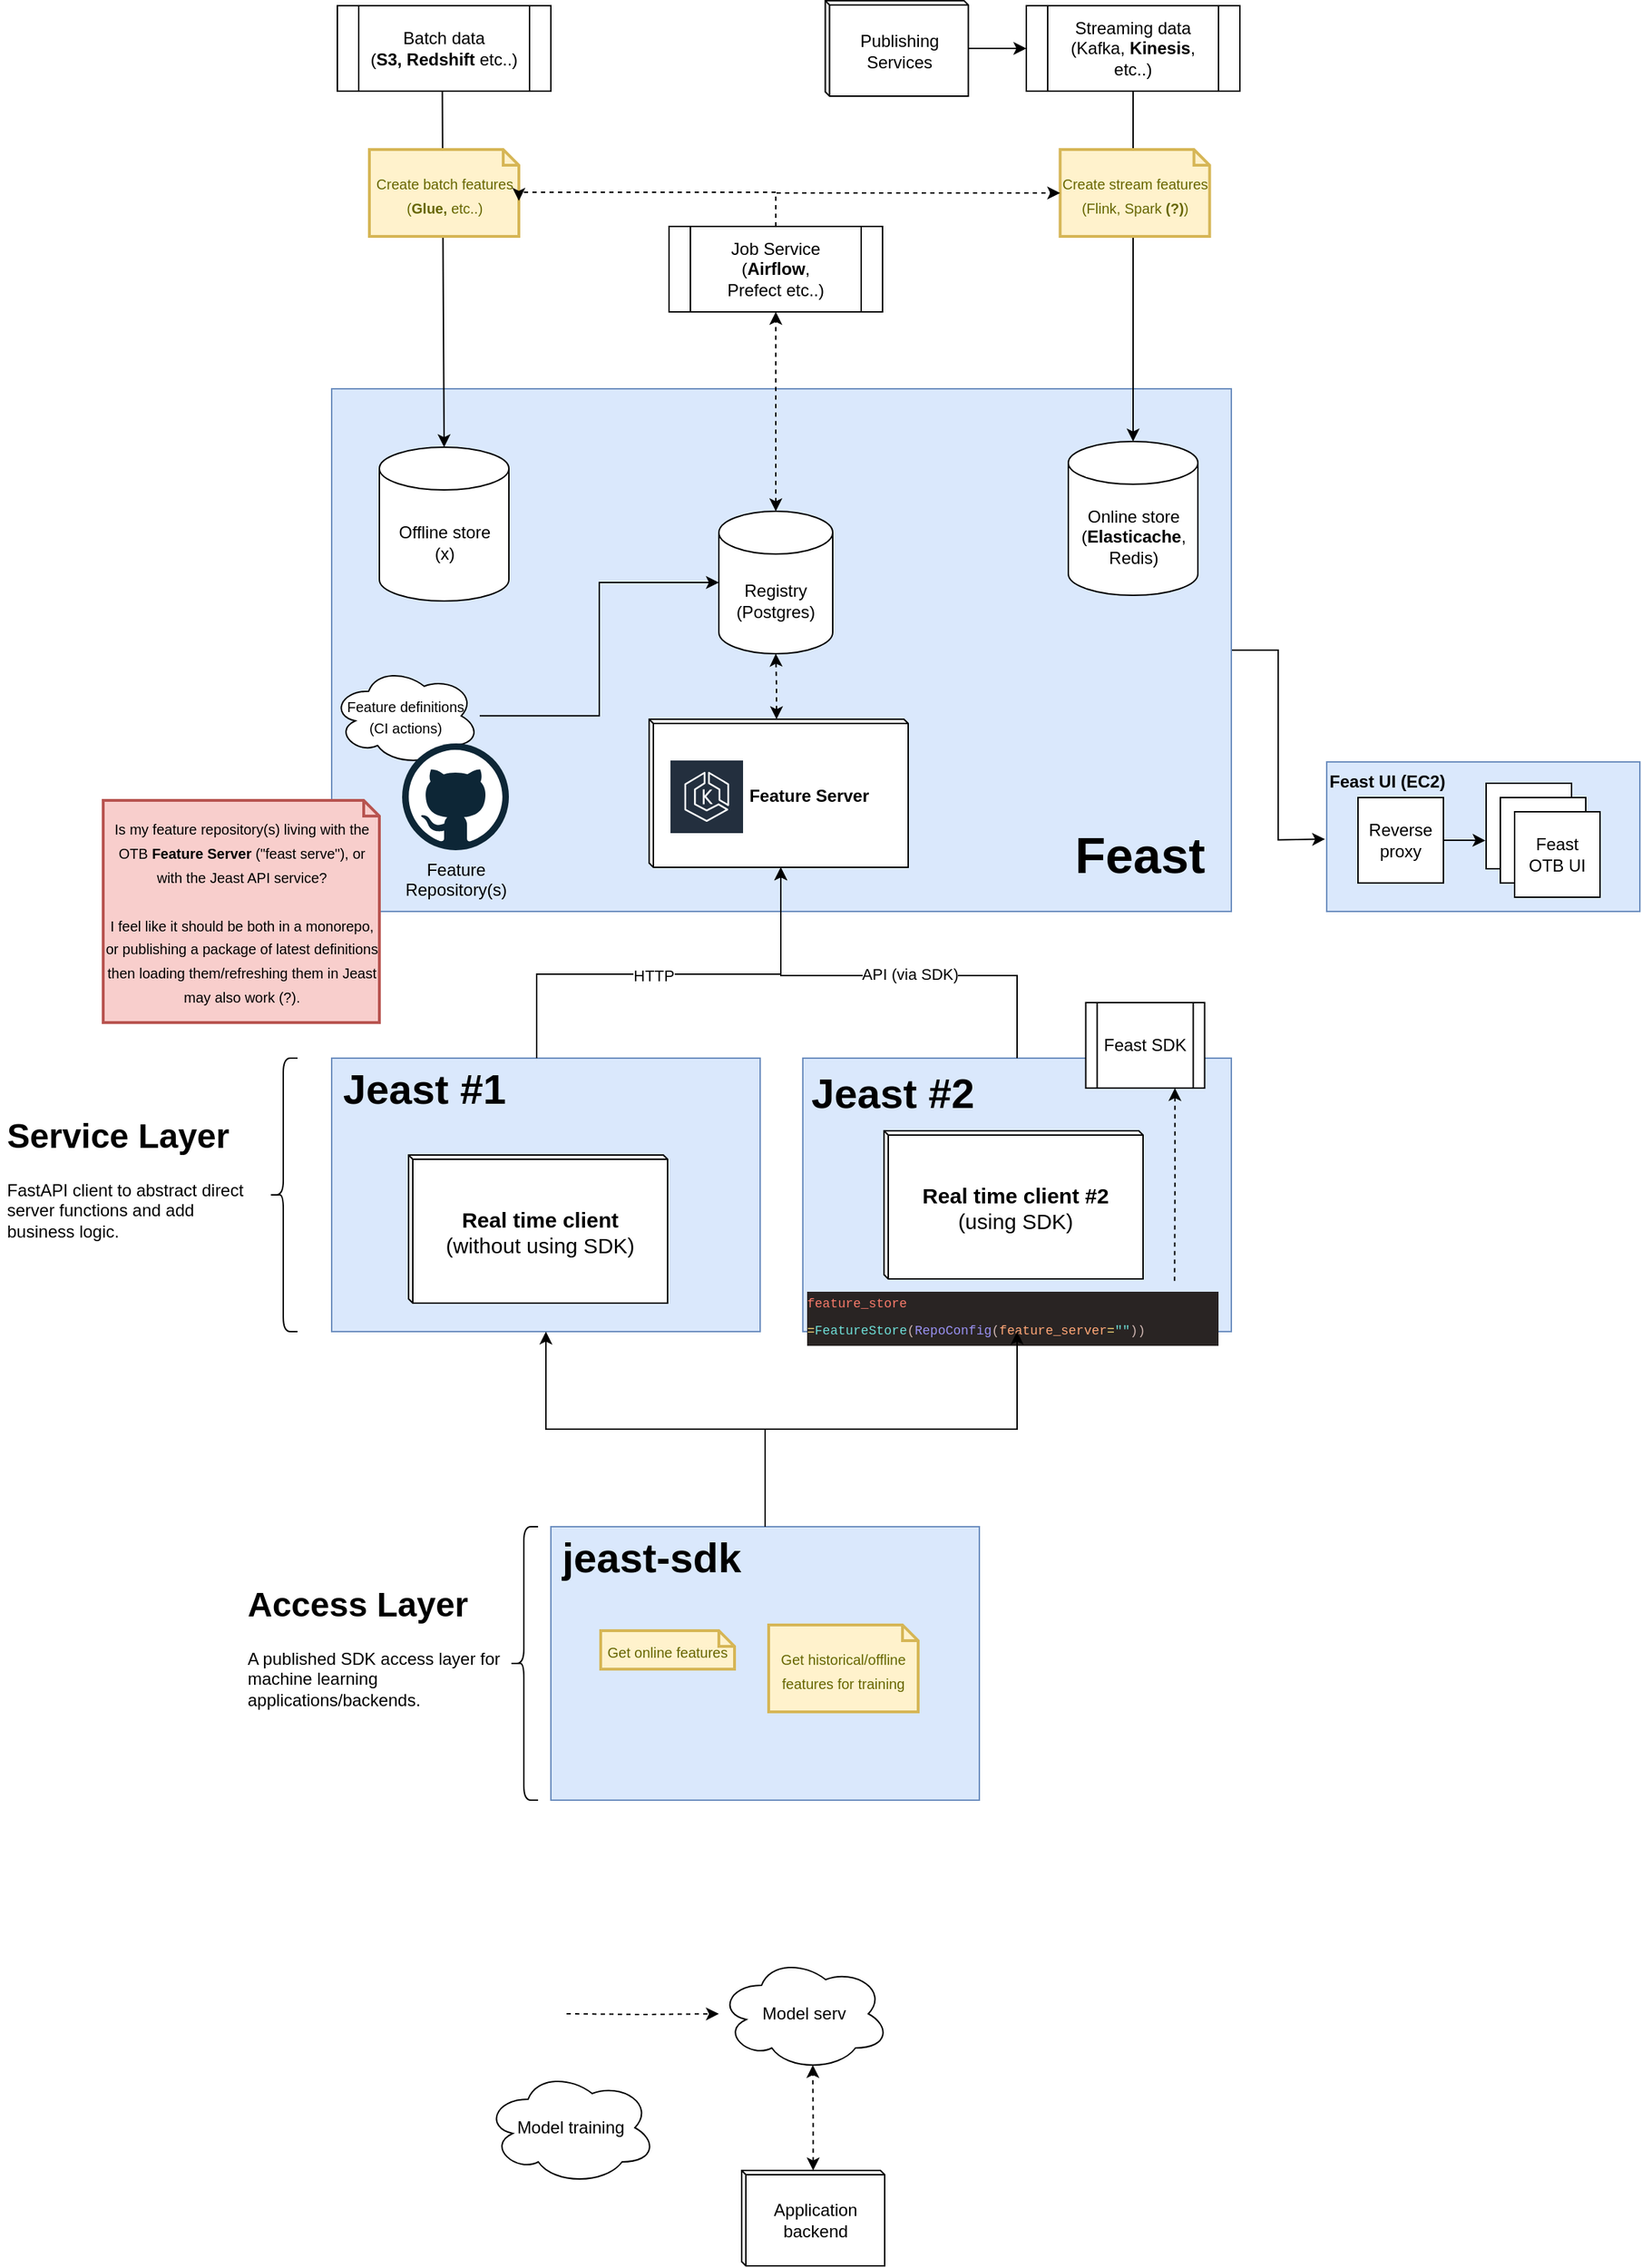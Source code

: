 <mxfile version="22.1.3" type="github">
  <diagram name="Page-1" id="r8mbdwAtOHCK5GiDy4ch">
    <mxGraphModel dx="1880" dy="1473" grid="0" gridSize="10" guides="1" tooltips="1" connect="1" arrows="1" fold="1" page="0" pageScale="1" pageWidth="827" pageHeight="1169" math="0" shadow="0">
      <root>
        <mxCell id="0" />
        <mxCell id="1" parent="0" />
        <mxCell id="qK7Ihf6GJC0ydESjj7_p-162" style="edgeStyle=orthogonalEdgeStyle;rounded=0;orthogonalLoop=1;jettySize=auto;html=1;" edge="1" parent="1" source="qK7Ihf6GJC0ydESjj7_p-80">
          <mxGeometry relative="1" as="geometry">
            <mxPoint x="745.842" y="749.211" as="targetPoint" />
          </mxGeometry>
        </mxCell>
        <mxCell id="qK7Ihf6GJC0ydESjj7_p-80" value="" style="rounded=0;whiteSpace=wrap;html=1;fillColor=#dae8fc;strokeColor=#6c8ebf;" vertex="1" parent="1">
          <mxGeometry x="48" y="433" width="632" height="367" as="geometry" />
        </mxCell>
        <mxCell id="qK7Ihf6GJC0ydESjj7_p-19" value="Batch data&lt;br&gt;(&lt;b&gt;S3,&amp;nbsp;Redshift &lt;/b&gt;etc..)" style="shape=process;whiteSpace=wrap;html=1;backgroundOutline=1;" vertex="1" parent="1">
          <mxGeometry x="52" y="164" width="150" height="60" as="geometry" />
        </mxCell>
        <mxCell id="qK7Ihf6GJC0ydESjj7_p-20" value="Streaming data (Kafka, &lt;b&gt;Kinesis&lt;/b&gt;,&lt;br&gt;etc..)" style="shape=process;whiteSpace=wrap;html=1;backgroundOutline=1;" vertex="1" parent="1">
          <mxGeometry x="536" y="164" width="150" height="60" as="geometry" />
        </mxCell>
        <mxCell id="qK7Ihf6GJC0ydESjj7_p-24" style="edgeStyle=orthogonalEdgeStyle;rounded=0;orthogonalLoop=1;jettySize=auto;html=1;entryX=0;entryY=0.5;entryDx=0;entryDy=0;" edge="1" parent="1" source="qK7Ihf6GJC0ydESjj7_p-21" target="qK7Ihf6GJC0ydESjj7_p-20">
          <mxGeometry relative="1" as="geometry" />
        </mxCell>
        <mxCell id="qK7Ihf6GJC0ydESjj7_p-21" value="Publishing Services" style="shape=cube;whiteSpace=wrap;html=1;boundedLbl=1;backgroundOutline=1;darkOpacity=0.05;darkOpacity2=0.1;size=3;" vertex="1" parent="1">
          <mxGeometry x="394.75" y="160.5" width="100.5" height="67" as="geometry" />
        </mxCell>
        <mxCell id="qK7Ihf6GJC0ydESjj7_p-43" style="edgeStyle=orthogonalEdgeStyle;rounded=0;orthogonalLoop=1;jettySize=auto;html=1;exitX=0.5;exitY=0;exitDx=0;exitDy=0;exitPerimeter=0;entryX=0.5;entryY=1;entryDx=0;entryDy=0;dashed=1;startArrow=classic;startFill=1;endArrow=classic;endFill=1;" edge="1" parent="1" source="qK7Ihf6GJC0ydESjj7_p-31" target="qK7Ihf6GJC0ydESjj7_p-42">
          <mxGeometry relative="1" as="geometry" />
        </mxCell>
        <mxCell id="qK7Ihf6GJC0ydESjj7_p-31" value="Registry&lt;br&gt;(Postgres)" style="shape=cylinder3;whiteSpace=wrap;html=1;boundedLbl=1;backgroundOutline=1;size=15;" vertex="1" parent="1">
          <mxGeometry x="320" y="519" width="80" height="100" as="geometry" />
        </mxCell>
        <mxCell id="qK7Ihf6GJC0ydESjj7_p-42" value="Job Service&lt;br&gt;(&lt;b&gt;Airflow&lt;/b&gt;, &lt;br&gt;Prefect etc..)" style="shape=process;whiteSpace=wrap;html=1;backgroundOutline=1;" vertex="1" parent="1">
          <mxGeometry x="285" y="319" width="150" height="60" as="geometry" />
        </mxCell>
        <mxCell id="qK7Ihf6GJC0ydESjj7_p-44" value="Online store&lt;br style=&quot;border-color: var(--border-color);&quot;&gt;(&lt;b style=&quot;border-color: var(--border-color);&quot;&gt;Elasticache&lt;/b&gt;, Redis)" style="shape=cylinder3;whiteSpace=wrap;html=1;boundedLbl=1;backgroundOutline=1;size=15;" vertex="1" parent="1">
          <mxGeometry x="565.5" y="470" width="91" height="108" as="geometry" />
        </mxCell>
        <mxCell id="qK7Ihf6GJC0ydESjj7_p-50" style="edgeStyle=orthogonalEdgeStyle;rounded=0;orthogonalLoop=1;jettySize=auto;html=1;entryX=0.5;entryY=0;entryDx=0;entryDy=0;entryPerimeter=0;" edge="1" parent="1" source="qK7Ihf6GJC0ydESjj7_p-20" target="qK7Ihf6GJC0ydESjj7_p-44">
          <mxGeometry relative="1" as="geometry" />
        </mxCell>
        <mxCell id="qK7Ihf6GJC0ydESjj7_p-51" value="&lt;font style=&quot;font-size: 10px;&quot;&gt;Create stream features&lt;br&gt;(Flink, Spark&amp;nbsp;&lt;b&gt;(?)&lt;/b&gt;)&lt;/font&gt;" style="shape=note;strokeWidth=2;fontSize=14;size=11;whiteSpace=wrap;html=1;fillColor=#fff2cc;strokeColor=#d6b656;fontColor=#666600;" vertex="1" parent="1">
          <mxGeometry x="559.75" y="265" width="105" height="61" as="geometry" />
        </mxCell>
        <mxCell id="qK7Ihf6GJC0ydESjj7_p-52" value="Offline store&lt;br style=&quot;border-color: var(--border-color);&quot;&gt;(x)" style="shape=cylinder3;whiteSpace=wrap;html=1;boundedLbl=1;backgroundOutline=1;size=15;" vertex="1" parent="1">
          <mxGeometry x="81.5" y="474" width="91" height="108" as="geometry" />
        </mxCell>
        <mxCell id="qK7Ihf6GJC0ydESjj7_p-53" style="edgeStyle=orthogonalEdgeStyle;rounded=0;orthogonalLoop=1;jettySize=auto;html=1;entryX=0.5;entryY=0;entryDx=0;entryDy=0;entryPerimeter=0;" edge="1" parent="1" target="qK7Ihf6GJC0ydESjj7_p-52">
          <mxGeometry relative="1" as="geometry">
            <mxPoint x="125.75" y="224" as="sourcePoint" />
            <mxPoint x="125.75" y="366" as="targetPoint" />
          </mxGeometry>
        </mxCell>
        <mxCell id="qK7Ihf6GJC0ydESjj7_p-55" value="&lt;font style=&quot;font-size: 10px;&quot;&gt;Create batch features&lt;br&gt;(&lt;b&gt;Glue,&amp;nbsp;&lt;/b&gt;etc..)&lt;/font&gt;" style="shape=note;strokeWidth=2;fontSize=14;size=11;whiteSpace=wrap;html=1;fillColor=#fff2cc;strokeColor=#d6b656;fontColor=#666600;" vertex="1" parent="1">
          <mxGeometry x="74.5" y="265" width="105" height="61" as="geometry" />
        </mxCell>
        <mxCell id="qK7Ihf6GJC0ydESjj7_p-59" style="edgeStyle=orthogonalEdgeStyle;rounded=0;orthogonalLoop=1;jettySize=auto;html=1;entryX=0;entryY=0;entryDx=105;entryDy=36;entryPerimeter=0;exitX=0.5;exitY=0;exitDx=0;exitDy=0;dashed=1;" edge="1" parent="1" source="qK7Ihf6GJC0ydESjj7_p-42" target="qK7Ihf6GJC0ydESjj7_p-55">
          <mxGeometry relative="1" as="geometry">
            <Array as="points">
              <mxPoint x="360" y="295" />
              <mxPoint x="179" y="295" />
            </Array>
          </mxGeometry>
        </mxCell>
        <mxCell id="qK7Ihf6GJC0ydESjj7_p-61" style="edgeStyle=orthogonalEdgeStyle;rounded=0;orthogonalLoop=1;jettySize=auto;html=1;exitX=0.5;exitY=0;exitDx=0;exitDy=0;entryX=0;entryY=0.5;entryDx=0;entryDy=0;entryPerimeter=0;dashed=1;" edge="1" parent="1" source="qK7Ihf6GJC0ydESjj7_p-42" target="qK7Ihf6GJC0ydESjj7_p-51">
          <mxGeometry relative="1" as="geometry" />
        </mxCell>
        <mxCell id="qK7Ihf6GJC0ydESjj7_p-81" value="&lt;font style=&quot;font-size: 35px;&quot;&gt;Feast&lt;/font&gt;" style="text;html=1;strokeColor=none;fillColor=none;align=center;verticalAlign=middle;whiteSpace=wrap;rounded=0;fontStyle=1" vertex="1" parent="1">
          <mxGeometry x="586" y="745" width="60" height="30" as="geometry" />
        </mxCell>
        <mxCell id="qK7Ihf6GJC0ydESjj7_p-95" value="Feast UI (EC2)&#xa;&#xa;&#xa;&#xa;&#xa;&#xa;" style="group;fillColor=#DAE8FC;strokeColor=#6c8ebf;align=left;fontStyle=1;container=0;" vertex="1" connectable="0" parent="1">
          <mxGeometry x="747" y="695" width="220" height="105" as="geometry" />
        </mxCell>
        <mxCell id="qK7Ihf6GJC0ydESjj7_p-102" value="&lt;b&gt;&amp;nbsp; &amp;nbsp; &amp;nbsp; &amp;nbsp; &amp;nbsp; &amp;nbsp; Feature Server&lt;/b&gt;" style="shape=cube;whiteSpace=wrap;html=1;boundedLbl=1;backgroundOutline=1;darkOpacity=0.05;darkOpacity2=0.1;size=3;" vertex="1" parent="1">
          <mxGeometry x="271" y="665" width="182" height="104" as="geometry" />
        </mxCell>
        <mxCell id="qK7Ihf6GJC0ydESjj7_p-106" value="" style="rounded=0;whiteSpace=wrap;html=1;fillColor=#dae8fc;strokeColor=#6c8ebf;" vertex="1" parent="1">
          <mxGeometry x="379" y="903" width="301" height="192" as="geometry" />
        </mxCell>
        <mxCell id="qK7Ihf6GJC0ydESjj7_p-108" value="&lt;font style=&quot;font-size: 15px;&quot;&gt;&lt;b&gt;Real time client #2&lt;br&gt;&lt;/b&gt;(using SDK)&lt;/font&gt;" style="shape=cube;whiteSpace=wrap;html=1;boundedLbl=1;backgroundOutline=1;darkOpacity=0.05;darkOpacity2=0.1;size=3;" vertex="1" parent="1">
          <mxGeometry x="436" y="954" width="182" height="104" as="geometry" />
        </mxCell>
        <mxCell id="qK7Ihf6GJC0ydESjj7_p-109" value="Feast SDK" style="shape=process;whiteSpace=wrap;html=1;backgroundOutline=1;" vertex="1" parent="1">
          <mxGeometry x="577.75" y="864" width="83.5" height="60" as="geometry" />
        </mxCell>
        <mxCell id="qK7Ihf6GJC0ydESjj7_p-115" value="&lt;div style=&quot;background-color: rgb(41, 36, 35); font-family: Consolas, &amp;quot;Courier New&amp;quot;, monospace; font-weight: normal; line-height: 19px; font-size: 9px;&quot;&gt;&lt;div style=&quot;&quot;&gt;&lt;span style=&quot;color: rgb(247, 122, 106);&quot;&gt;feature_store&lt;/span&gt;&lt;span style=&quot;color: rgb(190, 171, 167);&quot;&gt; &lt;/span&gt;&lt;span style=&quot;color: rgb(247, 217, 121);&quot;&gt;=&lt;/span&gt;&lt;span style=&quot;color: rgb(110, 221, 214);&quot;&gt;FeatureStore&lt;/span&gt;&lt;span style=&quot;color: rgb(206, 181, 176);&quot;&gt;(&lt;/span&gt;&lt;span style=&quot;color: rgb(153, 145, 241);&quot;&gt;RepoConfig&lt;/span&gt;&lt;span style=&quot;color: rgb(206, 181, 176);&quot;&gt;(&lt;/span&gt;&lt;span style=&quot;color: rgb(255, 167, 119);&quot;&gt;feature_server&lt;/span&gt;&lt;span style=&quot;color: rgb(247, 217, 121);&quot;&gt;=&lt;/span&gt;&lt;font style=&quot;font-size: 9px;&quot; color=&quot;#6eddd6&quot;&gt;&quot;&quot;&lt;/font&gt;&lt;span style=&quot;color: rgb(206, 181, 176);&quot;&gt;))&lt;/span&gt;&lt;/div&gt;&lt;/div&gt;" style="text;whiteSpace=wrap;html=1;" vertex="1" parent="1">
          <mxGeometry x="380" y="1060" width="291" height="30" as="geometry" />
        </mxCell>
        <mxCell id="qK7Ihf6GJC0ydESjj7_p-123" value="&lt;font style=&quot;font-size: 10px;&quot;&gt;Feature definitions&lt;br style=&quot;border-color: var(--border-color);&quot;&gt;(CI actions)&lt;/font&gt;" style="ellipse;shape=cloud;whiteSpace=wrap;html=1;" vertex="1" parent="1">
          <mxGeometry x="48" y="628" width="104" height="69.33" as="geometry" />
        </mxCell>
        <mxCell id="qK7Ihf6GJC0ydESjj7_p-124" value="Feature &lt;br&gt;Repository(s)" style="dashed=0;outlineConnect=0;html=1;align=center;labelPosition=center;verticalLabelPosition=bottom;verticalAlign=top;shape=mxgraph.weblogos.github" vertex="1" parent="1">
          <mxGeometry x="97.5" y="682.0" width="75" height="75" as="geometry" />
        </mxCell>
        <mxCell id="qK7Ihf6GJC0ydESjj7_p-126" style="edgeStyle=orthogonalEdgeStyle;rounded=0;orthogonalLoop=1;jettySize=auto;html=1;exitX=0;exitY=0;exitDx=89.5;exitDy=0;exitPerimeter=0;entryX=0.5;entryY=1;entryDx=0;entryDy=0;entryPerimeter=0;dashed=1;startArrow=classic;startFill=1;" edge="1" parent="1" source="qK7Ihf6GJC0ydESjj7_p-102" target="qK7Ihf6GJC0ydESjj7_p-31">
          <mxGeometry relative="1" as="geometry" />
        </mxCell>
        <mxCell id="qK7Ihf6GJC0ydESjj7_p-127" style="edgeStyle=orthogonalEdgeStyle;rounded=0;orthogonalLoop=1;jettySize=auto;html=1;entryX=0;entryY=0.5;entryDx=0;entryDy=0;entryPerimeter=0;" edge="1" parent="1" source="qK7Ihf6GJC0ydESjj7_p-123" target="qK7Ihf6GJC0ydESjj7_p-31">
          <mxGeometry relative="1" as="geometry" />
        </mxCell>
        <mxCell id="qK7Ihf6GJC0ydESjj7_p-131" value="" style="group" vertex="1" connectable="0" parent="1">
          <mxGeometry x="48" y="903" width="301" height="192" as="geometry" />
        </mxCell>
        <mxCell id="qK7Ihf6GJC0ydESjj7_p-88" value="" style="rounded=0;whiteSpace=wrap;html=1;fillColor=#dae8fc;strokeColor=#6c8ebf;" vertex="1" parent="qK7Ihf6GJC0ydESjj7_p-131">
          <mxGeometry width="301" height="192" as="geometry" />
        </mxCell>
        <mxCell id="qK7Ihf6GJC0ydESjj7_p-89" value="&lt;font style=&quot;font-size: 29px;&quot;&gt;Jeast #1&lt;/font&gt;" style="text;html=1;strokeColor=none;fillColor=none;align=left;verticalAlign=middle;whiteSpace=wrap;rounded=0;fontStyle=1" vertex="1" parent="qK7Ihf6GJC0ydESjj7_p-131">
          <mxGeometry x="6" y="7" width="129" height="30" as="geometry" />
        </mxCell>
        <mxCell id="qK7Ihf6GJC0ydESjj7_p-105" value="&lt;font style=&quot;font-size: 15px;&quot;&gt;&lt;b&gt;Real time client&lt;/b&gt;&lt;br&gt;(without using SDK)&lt;/font&gt;" style="shape=cube;whiteSpace=wrap;html=1;boundedLbl=1;backgroundOutline=1;darkOpacity=0.05;darkOpacity2=0.1;size=3;" vertex="1" parent="qK7Ihf6GJC0ydESjj7_p-131">
          <mxGeometry x="54" y="68" width="182" height="104" as="geometry" />
        </mxCell>
        <mxCell id="qK7Ihf6GJC0ydESjj7_p-132" value="&lt;font style=&quot;font-size: 29px;&quot;&gt;Jeast #2&lt;/font&gt;" style="text;html=1;strokeColor=none;fillColor=none;align=left;verticalAlign=middle;whiteSpace=wrap;rounded=0;fontStyle=1" vertex="1" parent="1">
          <mxGeometry x="383" y="913" width="124" height="30" as="geometry" />
        </mxCell>
        <mxCell id="qK7Ihf6GJC0ydESjj7_p-134" style="edgeStyle=orthogonalEdgeStyle;rounded=0;orthogonalLoop=1;jettySize=auto;html=1;exitX=0.75;exitY=1;exitDx=0;exitDy=0;entryX=0.894;entryY=0.001;entryDx=0;entryDy=0;entryPerimeter=0;startArrow=classic;startFill=1;endArrow=none;endFill=0;strokeColor=default;dashed=1;" edge="1" parent="1" source="qK7Ihf6GJC0ydESjj7_p-109" target="qK7Ihf6GJC0ydESjj7_p-115">
          <mxGeometry relative="1" as="geometry" />
        </mxCell>
        <mxCell id="qK7Ihf6GJC0ydESjj7_p-135" style="edgeStyle=orthogonalEdgeStyle;rounded=0;orthogonalLoop=1;jettySize=auto;html=1;entryX=0;entryY=0;entryDx=92.5;entryDy=104;entryPerimeter=0;exitX=0.5;exitY=0;exitDx=0;exitDy=0;" edge="1" parent="1" source="qK7Ihf6GJC0ydESjj7_p-106" target="qK7Ihf6GJC0ydESjj7_p-102">
          <mxGeometry relative="1" as="geometry">
            <Array as="points">
              <mxPoint x="529" y="845" />
              <mxPoint x="363" y="845" />
            </Array>
          </mxGeometry>
        </mxCell>
        <mxCell id="qK7Ihf6GJC0ydESjj7_p-139" value="API (via SDK)" style="edgeLabel;html=1;align=center;verticalAlign=middle;resizable=0;points=[];" vertex="1" connectable="0" parent="qK7Ihf6GJC0ydESjj7_p-135">
          <mxGeometry x="-0.107" y="-1" relative="1" as="geometry">
            <mxPoint as="offset" />
          </mxGeometry>
        </mxCell>
        <mxCell id="qK7Ihf6GJC0ydESjj7_p-136" style="edgeStyle=orthogonalEdgeStyle;rounded=0;orthogonalLoop=1;jettySize=auto;html=1;entryX=0;entryY=0;entryDx=92.5;entryDy=104;entryPerimeter=0;" edge="1" parent="1" source="qK7Ihf6GJC0ydESjj7_p-88" target="qK7Ihf6GJC0ydESjj7_p-102">
          <mxGeometry relative="1" as="geometry">
            <Array as="points">
              <mxPoint x="192" y="844" />
              <mxPoint x="364" y="844" />
            </Array>
          </mxGeometry>
        </mxCell>
        <mxCell id="qK7Ihf6GJC0ydESjj7_p-137" value="HTTP" style="edgeLabel;html=1;align=center;verticalAlign=middle;resizable=0;points=[];" vertex="1" connectable="0" parent="qK7Ihf6GJC0ydESjj7_p-136">
          <mxGeometry x="-0.384" relative="1" as="geometry">
            <mxPoint x="47" y="1" as="offset" />
          </mxGeometry>
        </mxCell>
        <mxCell id="qK7Ihf6GJC0ydESjj7_p-141" value="" style="group" vertex="1" connectable="0" parent="1">
          <mxGeometry x="202" y="1232" width="301" height="192" as="geometry" />
        </mxCell>
        <mxCell id="qK7Ihf6GJC0ydESjj7_p-142" value="" style="rounded=0;whiteSpace=wrap;html=1;fillColor=#dae8fc;strokeColor=#6c8ebf;" vertex="1" parent="qK7Ihf6GJC0ydESjj7_p-141">
          <mxGeometry width="301" height="192" as="geometry" />
        </mxCell>
        <mxCell id="qK7Ihf6GJC0ydESjj7_p-143" value="&lt;font style=&quot;font-size: 29px;&quot;&gt;jeast-sdk&lt;/font&gt;" style="text;html=1;strokeColor=none;fillColor=none;align=left;verticalAlign=middle;whiteSpace=wrap;rounded=0;fontStyle=1" vertex="1" parent="qK7Ihf6GJC0ydESjj7_p-141">
          <mxGeometry x="6" y="7" width="140" height="30" as="geometry" />
        </mxCell>
        <mxCell id="qK7Ihf6GJC0ydESjj7_p-146" value="&lt;span style=&quot;font-size: 10px;&quot;&gt;Get online features&lt;/span&gt;" style="shape=note;strokeWidth=2;fontSize=14;size=11;whiteSpace=wrap;html=1;fillColor=#fff2cc;strokeColor=#d6b656;fontColor=#666600;" vertex="1" parent="qK7Ihf6GJC0ydESjj7_p-141">
          <mxGeometry x="35" y="73" width="94" height="27" as="geometry" />
        </mxCell>
        <mxCell id="qK7Ihf6GJC0ydESjj7_p-147" value="&lt;span style=&quot;font-size: 10px;&quot;&gt;Get historical/offline features for training&lt;/span&gt;" style="shape=note;strokeWidth=2;fontSize=14;size=11;whiteSpace=wrap;html=1;fillColor=#fff2cc;strokeColor=#d6b656;fontColor=#666600;" vertex="1" parent="qK7Ihf6GJC0ydESjj7_p-141">
          <mxGeometry x="153" y="69" width="105" height="61" as="geometry" />
        </mxCell>
        <mxCell id="qK7Ihf6GJC0ydESjj7_p-150" style="edgeStyle=orthogonalEdgeStyle;rounded=0;orthogonalLoop=1;jettySize=auto;html=1;exitX=0.5;exitY=0;exitDx=0;exitDy=0;" edge="1" parent="1" source="qK7Ihf6GJC0ydESjj7_p-142" target="qK7Ihf6GJC0ydESjj7_p-88">
          <mxGeometry relative="1" as="geometry" />
        </mxCell>
        <mxCell id="qK7Ihf6GJC0ydESjj7_p-152" value="&lt;span style=&quot;font-size: 10px;&quot;&gt;Is my feature repository(s) living with the OTB &lt;b&gt;Feature Server&lt;/b&gt;&amp;nbsp;(&quot;feast serve&quot;), or with the Jeast API service?&lt;br&gt;&lt;br&gt;I feel like it should be both in a monorepo, or publishing a package of latest definitions then loading them/refreshing them in Jeast may also work (?).&lt;br&gt;&lt;/span&gt;" style="shape=note;strokeWidth=2;fontSize=14;size=11;whiteSpace=wrap;html=1;fillColor=#f8cecc;strokeColor=#b85450;" vertex="1" parent="1">
          <mxGeometry x="-112.5" y="722" width="194" height="156" as="geometry" />
        </mxCell>
        <mxCell id="qK7Ihf6GJC0ydESjj7_p-153" value="" style="shape=curlyBracket;whiteSpace=wrap;html=1;rounded=1;labelPosition=left;verticalLabelPosition=middle;align=right;verticalAlign=middle;" vertex="1" parent="1">
          <mxGeometry x="4" y="903" width="20" height="192" as="geometry" />
        </mxCell>
        <mxCell id="qK7Ihf6GJC0ydESjj7_p-155" value="&lt;h1&gt;Service Layer&lt;/h1&gt;&lt;p&gt;FastAPI client to abstract direct server functions and add business logic.&lt;/p&gt;" style="text;html=1;strokeColor=none;fillColor=none;spacing=5;spacingTop=-20;whiteSpace=wrap;overflow=hidden;rounded=0;" vertex="1" parent="1">
          <mxGeometry x="-185" y="938" width="190" height="120" as="geometry" />
        </mxCell>
        <mxCell id="qK7Ihf6GJC0ydESjj7_p-156" value="" style="shape=curlyBracket;whiteSpace=wrap;html=1;rounded=1;labelPosition=left;verticalLabelPosition=middle;align=right;verticalAlign=middle;" vertex="1" parent="1">
          <mxGeometry x="173" y="1232" width="20" height="192" as="geometry" />
        </mxCell>
        <mxCell id="qK7Ihf6GJC0ydESjj7_p-157" value="&lt;h1&gt;Access Layer&lt;/h1&gt;&lt;p&gt;A published SDK access layer for machine learning applications/backends.&lt;/p&gt;" style="text;html=1;strokeColor=none;fillColor=none;spacing=5;spacingTop=-20;whiteSpace=wrap;overflow=hidden;rounded=0;" vertex="1" parent="1">
          <mxGeometry x="-16" y="1267" width="190" height="120" as="geometry" />
        </mxCell>
        <mxCell id="qK7Ihf6GJC0ydESjj7_p-158" style="edgeStyle=orthogonalEdgeStyle;rounded=0;orthogonalLoop=1;jettySize=auto;html=1;exitX=0.5;exitY=0;exitDx=0;exitDy=0;entryX=0.5;entryY=1;entryDx=0;entryDy=0;" edge="1" parent="1" source="qK7Ihf6GJC0ydESjj7_p-142" target="qK7Ihf6GJC0ydESjj7_p-106">
          <mxGeometry relative="1" as="geometry" />
        </mxCell>
        <mxCell id="qK7Ihf6GJC0ydESjj7_p-96" value="Reverse proxy" style="whiteSpace=wrap;html=1;aspect=fixed;container=0;" vertex="1" parent="1">
          <mxGeometry x="769" y="720" width="60" height="60" as="geometry" />
        </mxCell>
        <mxCell id="qK7Ihf6GJC0ydESjj7_p-97" value="Feast Core server" style="whiteSpace=wrap;html=1;aspect=fixed;container=0;" vertex="1" parent="1">
          <mxGeometry x="859" y="710" width="60" height="60" as="geometry" />
        </mxCell>
        <mxCell id="qK7Ihf6GJC0ydESjj7_p-98" style="edgeStyle=orthogonalEdgeStyle;rounded=0;orthogonalLoop=1;jettySize=auto;html=1;entryX=-0.008;entryY=0.67;entryDx=0;entryDy=0;entryPerimeter=0;" edge="1" parent="1" source="qK7Ihf6GJC0ydESjj7_p-96" target="qK7Ihf6GJC0ydESjj7_p-97">
          <mxGeometry relative="1" as="geometry" />
        </mxCell>
        <mxCell id="qK7Ihf6GJC0ydESjj7_p-99" value="Feast Core server" style="whiteSpace=wrap;html=1;aspect=fixed;container=0;" vertex="1" parent="1">
          <mxGeometry x="869" y="720" width="60" height="60" as="geometry" />
        </mxCell>
        <mxCell id="qK7Ihf6GJC0ydESjj7_p-100" value="Feast &lt;br&gt;OTB UI" style="whiteSpace=wrap;html=1;aspect=fixed;container=0;" vertex="1" parent="1">
          <mxGeometry x="879" y="730" width="60" height="60" as="geometry" />
        </mxCell>
        <mxCell id="qK7Ihf6GJC0ydESjj7_p-170" value="" style="sketch=0;outlineConnect=0;fontColor=#232F3E;gradientColor=none;strokeColor=#ffffff;fillColor=#232F3E;dashed=0;verticalLabelPosition=middle;verticalAlign=bottom;align=center;html=1;whiteSpace=wrap;fontSize=10;fontStyle=1;spacing=3;shape=mxgraph.aws4.productIcon;prIcon=mxgraph.aws4.eks;" vertex="1" parent="1">
          <mxGeometry x="285" y="693" width="53" height="52" as="geometry" />
        </mxCell>
        <mxCell id="qK7Ihf6GJC0ydESjj7_p-173" value="Application backend" style="shape=cube;whiteSpace=wrap;html=1;boundedLbl=1;backgroundOutline=1;darkOpacity=0.05;darkOpacity2=0.1;size=3;" vertex="1" parent="1">
          <mxGeometry x="336" y="1684" width="100.5" height="67" as="geometry" />
        </mxCell>
        <mxCell id="qK7Ihf6GJC0ydESjj7_p-174" style="edgeStyle=orthogonalEdgeStyle;rounded=0;orthogonalLoop=1;jettySize=auto;html=1;entryX=0.55;entryY=0.95;entryDx=0;entryDy=0;entryPerimeter=0;dashed=1;startArrow=classic;startFill=1;endArrow=classic;endFill=1;" edge="1" parent="1" source="qK7Ihf6GJC0ydESjj7_p-173" target="qK7Ihf6GJC0ydESjj7_p-176">
          <mxGeometry relative="1" as="geometry" />
        </mxCell>
        <mxCell id="qK7Ihf6GJC0ydESjj7_p-175" value="" style="edgeStyle=orthogonalEdgeStyle;rounded=0;orthogonalLoop=1;jettySize=auto;html=1;dashed=1;" edge="1" parent="1" target="qK7Ihf6GJC0ydESjj7_p-176">
          <mxGeometry relative="1" as="geometry">
            <mxPoint x="213" y="1574" as="sourcePoint" />
            <mxPoint x="586" y="1572.67" as="targetPoint" />
          </mxGeometry>
        </mxCell>
        <mxCell id="qK7Ihf6GJC0ydESjj7_p-176" value="Model serv" style="ellipse;shape=cloud;whiteSpace=wrap;html=1;" vertex="1" parent="1">
          <mxGeometry x="320" y="1534" width="120" height="80" as="geometry" />
        </mxCell>
        <mxCell id="qK7Ihf6GJC0ydESjj7_p-177" value="Model training" style="ellipse;shape=cloud;whiteSpace=wrap;html=1;" vertex="1" parent="1">
          <mxGeometry x="156" y="1614" width="120" height="80" as="geometry" />
        </mxCell>
      </root>
    </mxGraphModel>
  </diagram>
</mxfile>
